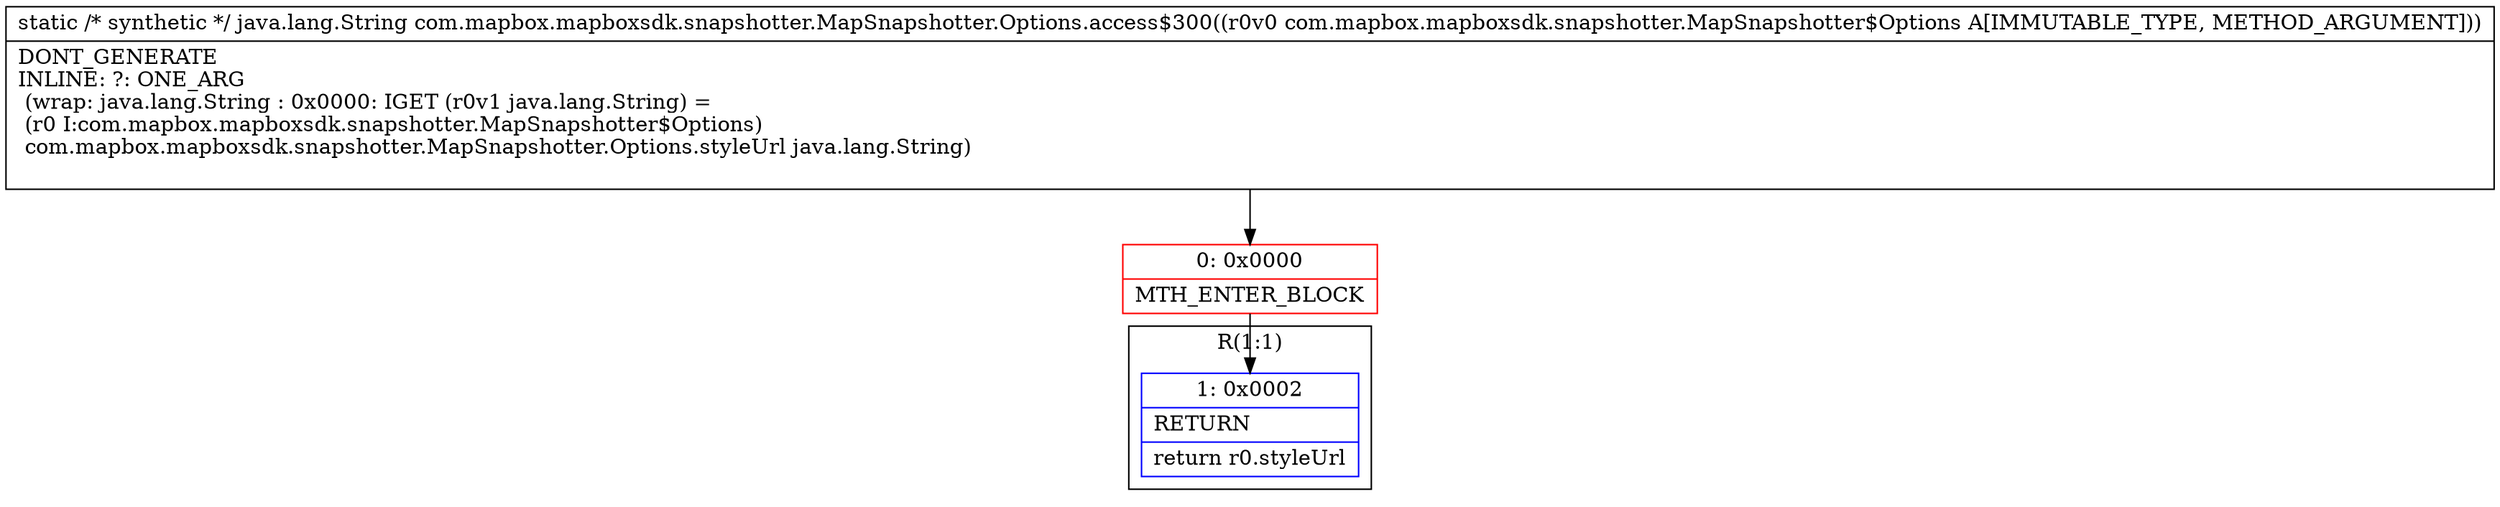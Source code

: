 digraph "CFG forcom.mapbox.mapboxsdk.snapshotter.MapSnapshotter.Options.access$300(Lcom\/mapbox\/mapboxsdk\/snapshotter\/MapSnapshotter$Options;)Ljava\/lang\/String;" {
subgraph cluster_Region_192786734 {
label = "R(1:1)";
node [shape=record,color=blue];
Node_1 [shape=record,label="{1\:\ 0x0002|RETURN\l|return r0.styleUrl\l}"];
}
Node_0 [shape=record,color=red,label="{0\:\ 0x0000|MTH_ENTER_BLOCK\l}"];
MethodNode[shape=record,label="{static \/* synthetic *\/ java.lang.String com.mapbox.mapboxsdk.snapshotter.MapSnapshotter.Options.access$300((r0v0 com.mapbox.mapboxsdk.snapshotter.MapSnapshotter$Options A[IMMUTABLE_TYPE, METHOD_ARGUMENT]))  | DONT_GENERATE\lINLINE: ?: ONE_ARG  \l  (wrap: java.lang.String : 0x0000: IGET  (r0v1 java.lang.String) = \l  (r0 I:com.mapbox.mapboxsdk.snapshotter.MapSnapshotter$Options)\l com.mapbox.mapboxsdk.snapshotter.MapSnapshotter.Options.styleUrl java.lang.String)\l\l}"];
MethodNode -> Node_0;
Node_0 -> Node_1;
}

